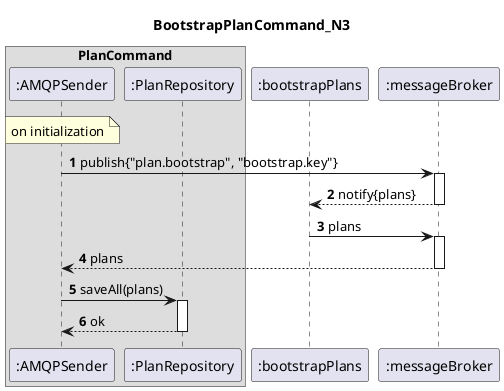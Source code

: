 @startuml
'https://plantuml.com/sequence-diagram

title BootstrapPlanCommand_N3

autoactivate on
autonumber

box "PlanCommand"
    participant ":AMQPSender" as Sender
    note over Sender :on initialization
    participant ":PlanRepository" as PlanRepo

end box
participant ":bootstrapPlans" as bootP

participant ":messageBroker" as MB


Sender -> MB: publish{"plan.bootstrap", "bootstrap.key"}
MB --> bootP: notify{plans}
bootP -> MB: plans
MB--> Sender: plans
Sender -> PlanRepo: saveAll(plans)
PlanRepo--> Sender: ok


@enduml
